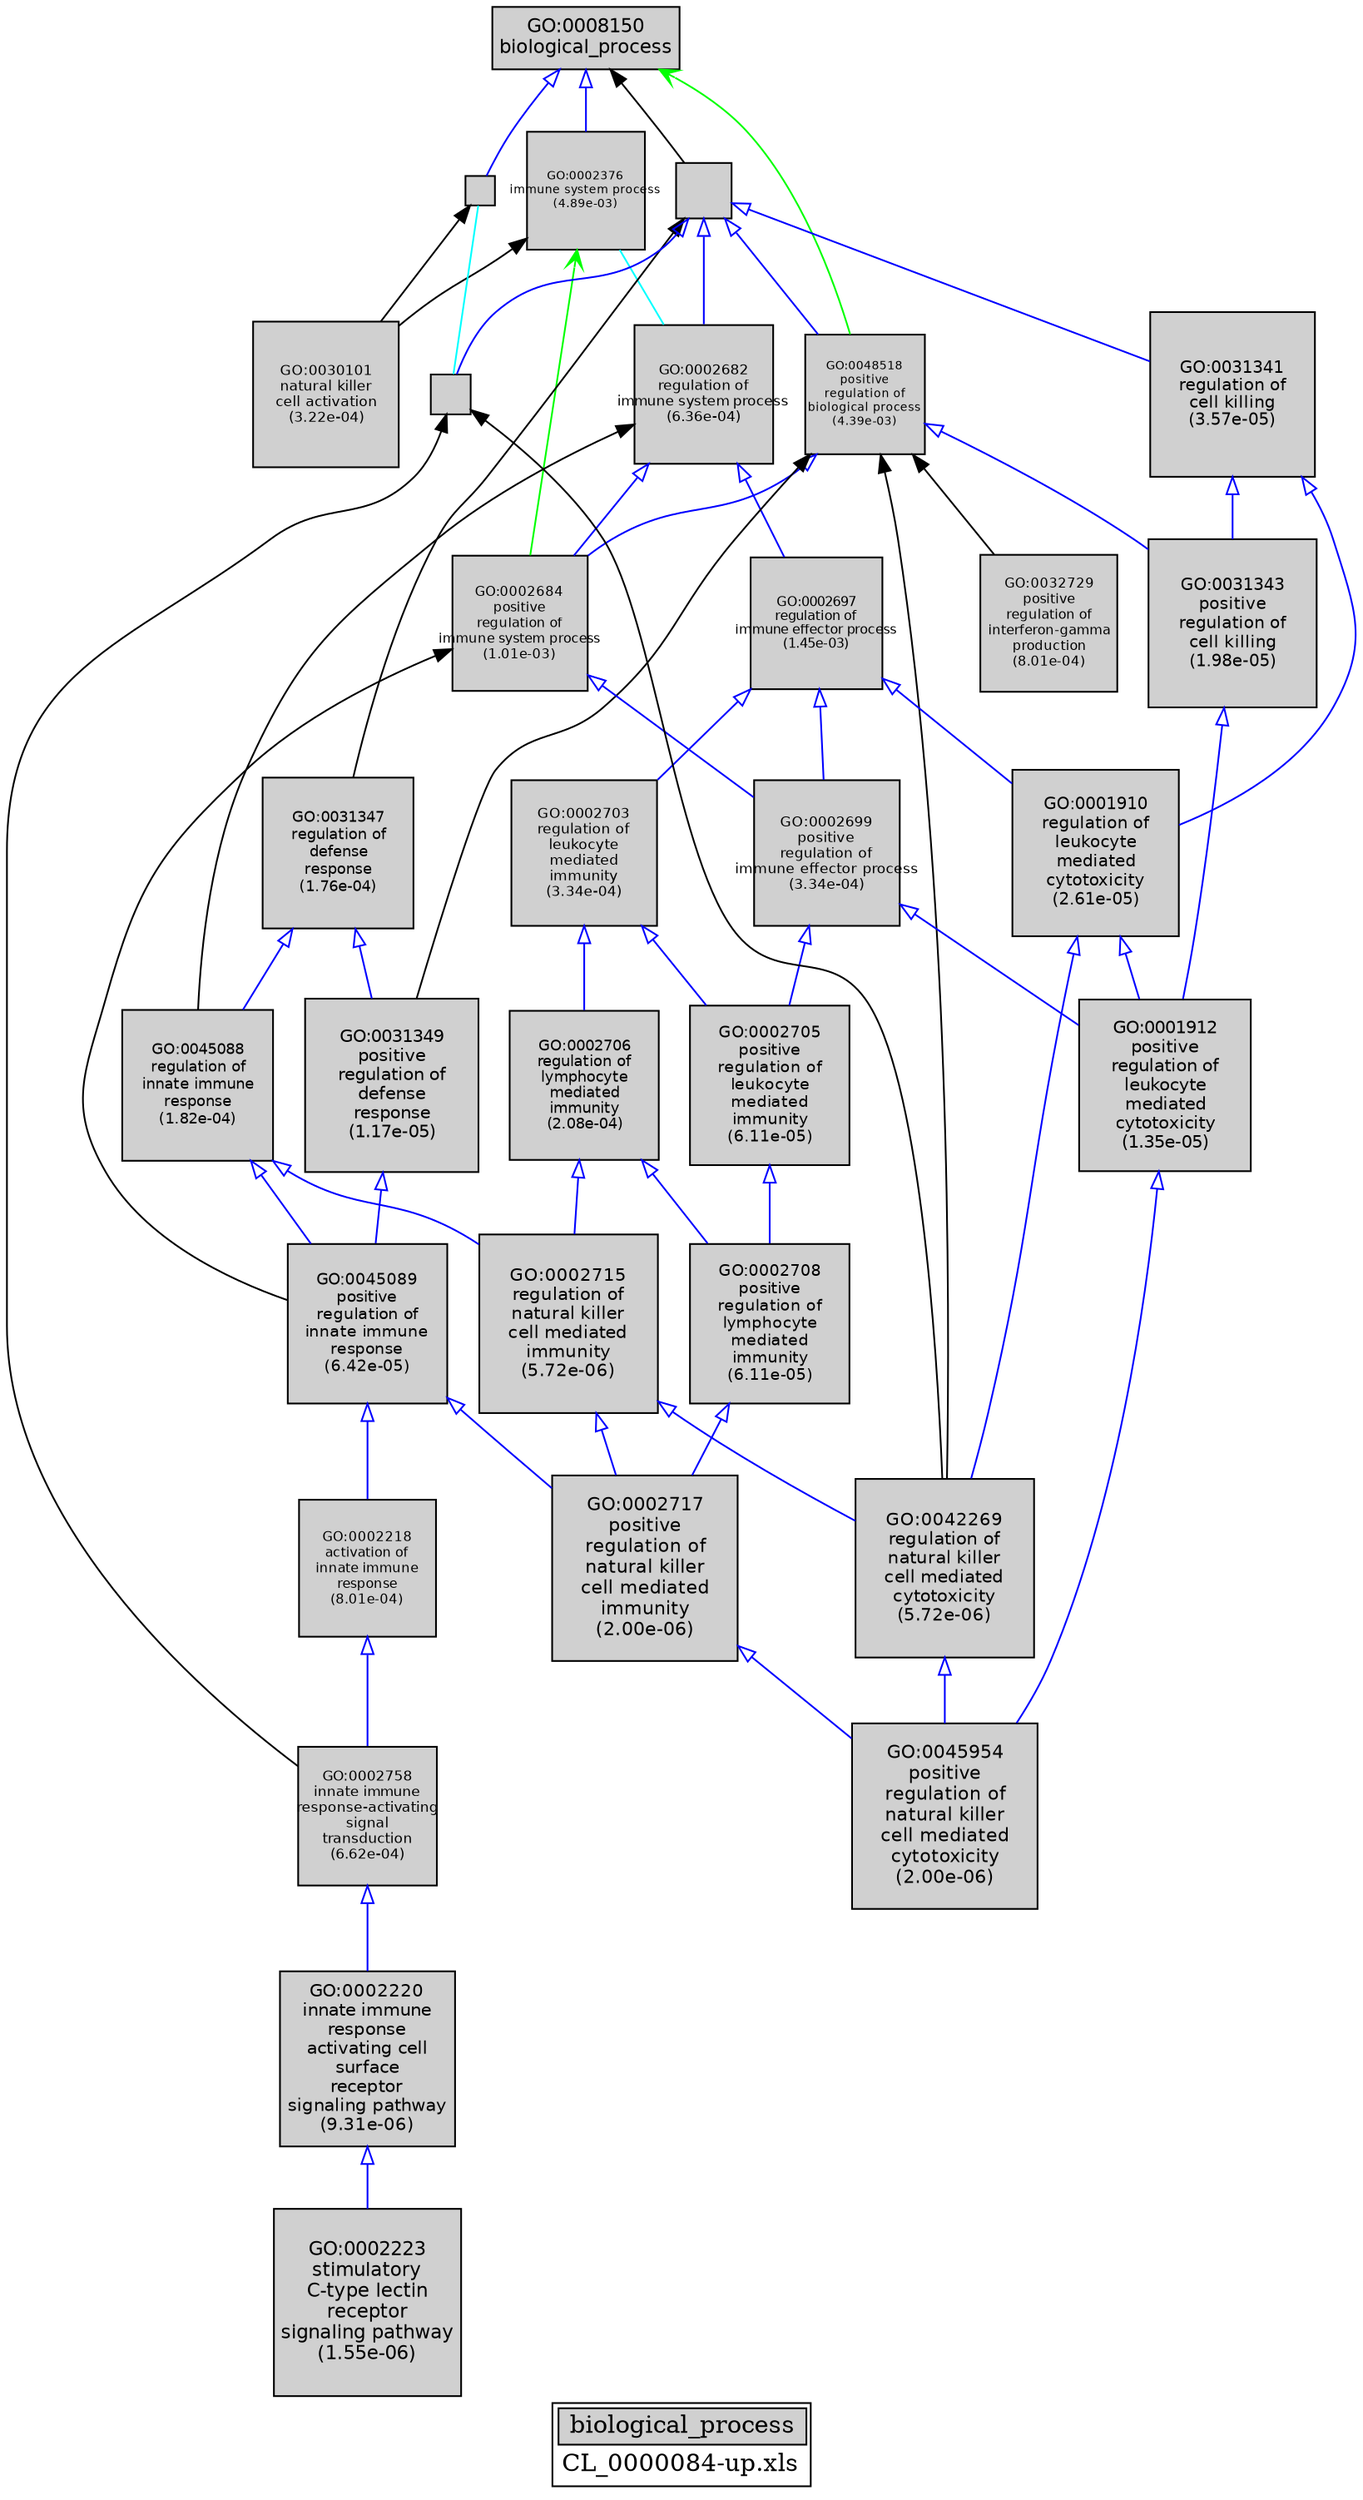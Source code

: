 digraph "biological_process" {
graph [ bgcolor = "#FFFFFF", label = <<TABLE COLOR="black" BGCOLOR="white"><TR><TD COLSPAN="2" BGCOLOR="#D0D0D0"><FONT COLOR="black">biological_process</FONT></TD></TR><TR><TD BORDER="0">CL_0000084-up.xls</TD></TR></TABLE>> ];
node [ fontname = "Helvetica" ];

subgraph "nodes" {

node [ style = "filled", fixedsize = "true", width = 1, shape = "box", fontsize = 9, fillcolor = "#D0D0D0", fontcolor = "black", color = "black" ];

"GO:0031341" [ URL = "#GO:0031341", label = <<TABLE BORDER="0"><TR><TD>GO:0031341<BR/>regulation of<BR/>cell killing<BR/>(3.57e-05)</TD></TR></TABLE>>, width = 1.31346934595, shape = "box", fontsize = 9.45697929086, height = 1.31346934595 ];
"GO:0031343" [ URL = "#GO:0031343", label = <<TABLE BORDER="0"><TR><TD>GO:0031343<BR/>positive<BR/>regulation of<BR/>cell killing<BR/>(1.98e-05)</TD></TR></TABLE>>, width = 1.35045294182, shape = "box", fontsize = 9.72326118111, height = 1.35045294182 ];
"GO:0031347" [ URL = "#GO:0031347", label = <<TABLE BORDER="0"><TR><TD>GO:0031347<BR/>regulation of<BR/>defense<BR/>response<BR/>(1.76e-04)</TD></TR></TABLE>>, width = 1.20757716119, shape = "box", fontsize = 8.69455556057, height = 1.20757716119 ];
"GO:0002223" [ URL = "#GO:0002223", label = <<TABLE BORDER="0"><TR><TD>GO:0002223<BR/>stimulatory<BR/>C-type lectin<BR/>receptor<BR/>signaling pathway<BR/>(1.55e-06)</TD></TR></TABLE>>, width = 1.5, shape = "box", fontsize = 10.8, height = 1.5 ];
"GO:0002703" [ URL = "#GO:0002703", label = <<TABLE BORDER="0"><TR><TD>GO:0002703<BR/>regulation of<BR/>leukocyte<BR/>mediated<BR/>immunity<BR/>(3.34e-04)</TD></TR></TABLE>>, width = 1.16216154832, shape = "box", fontsize = 8.36756314791, height = 1.16216154832 ];
"GO:0030101" [ URL = "#GO:0030101", label = <<TABLE BORDER="0"><TR><TD>GO:0030101<BR/>natural killer<BR/>cell activation<BR/>(3.22e-04)</TD></TR></TABLE>>, width = 1.16486365908, shape = "box", fontsize = 8.38701834535, height = 1.16486365908 ];
"GO:0002706" [ URL = "#GO:0002706", label = <<TABLE BORDER="0"><TR><TD>GO:0002706<BR/>regulation of<BR/>lymphocyte<BR/>mediated<BR/>immunity<BR/>(2.08e-04)</TD></TR></TABLE>>, width = 1.19575734657, shape = "box", fontsize = 8.60945289534, height = 1.19575734657 ];
"GO:0002708" [ URL = "#GO:0002708", label = <<TABLE BORDER="0"><TR><TD>GO:0002708<BR/>positive<BR/>regulation of<BR/>lymphocyte<BR/>mediated<BR/>immunity<BR/>(6.11e-05)</TD></TR></TABLE>>, width = 1.27864457705, shape = "box", fontsize = 9.20624095478, height = 1.27864457705 ];
"GO:0002715" [ URL = "#GO:0002715", label = <<TABLE BORDER="0"><TR><TD>GO:0002715<BR/>regulation of<BR/>natural killer<BR/>cell mediated<BR/>immunity<BR/>(5.72e-06)</TD></TR></TABLE>>, width = 1.42542640014, shape = "box", fontsize = 10.263070081, height = 1.42542640014 ];
"GO:0002717" [ URL = "#GO:0002717", label = <<TABLE BORDER="0"><TR><TD>GO:0002717<BR/>positive<BR/>regulation of<BR/>natural killer<BR/>cell mediated<BR/>immunity<BR/>(2.00e-06)</TD></TR></TABLE>>, width = 1.4857810054, shape = "box", fontsize = 10.6976232389, height = 1.4857810054 ];
"GO:0002376" [ URL = "#GO:0002376", label = <<TABLE BORDER="0"><TR><TD>GO:0002376<BR/>immune system process<BR/>(4.89e-03)</TD></TR></TABLE>>, width = 0.949205234834, shape = "box", fontsize = 6.83427769081, height = 0.949205234834 ];
"GO:0001910" [ URL = "#GO:0001910", label = <<TABLE BORDER="0"><TR><TD>GO:0001910<BR/>regulation of<BR/>leukocyte<BR/>mediated<BR/>cytotoxicity<BR/>(2.61e-05)</TD></TR></TABLE>>, width = 1.33322035735, shape = "box", fontsize = 9.59918657294, height = 1.33322035735 ];
"GO:0002218" [ URL = "#GO:0002218", label = <<TABLE BORDER="0"><TR><TD>GO:0002218<BR/>activation of<BR/>innate immune<BR/>response<BR/>(8.01e-04)</TD></TR></TABLE>>, width = 1.09728238169, shape = "box", fontsize = 7.90043314818, height = 1.09728238169 ];
"GO:0042269" [ URL = "#GO:0042269", label = <<TABLE BORDER="0"><TR><TD>GO:0042269<BR/>regulation of<BR/>natural killer<BR/>cell mediated<BR/>cytotoxicity<BR/>(5.72e-06)</TD></TR></TABLE>>, width = 1.42542640014, shape = "box", fontsize = 10.263070081, height = 1.42542640014 ];
"GO:0045089" [ URL = "#GO:0045089", label = <<TABLE BORDER="0"><TR><TD>GO:0045089<BR/>positive<BR/>regulation of<BR/>innate immune<BR/>response<BR/>(6.42e-05)</TD></TR></TABLE>>, width = 1.27544544514, shape = "box", fontsize = 9.18320720501, height = 1.27544544514 ];
"GO:0001912" [ URL = "#GO:0001912", label = <<TABLE BORDER="0"><TR><TD>GO:0001912<BR/>positive<BR/>regulation of<BR/>leukocyte<BR/>mediated<BR/>cytotoxicity<BR/>(1.35e-05)</TD></TR></TABLE>>, width = 1.37419731324, shape = "box", fontsize = 9.89422065532, height = 1.37419731324 ];
"GO:0009987" [ URL = "#GO:0009987", label = "", width = 0.235112158108, shape = "box", height = 0.235112158108 ];
"GO:0002682" [ URL = "#GO:0002682", label = <<TABLE BORDER="0"><TR><TD>GO:0002682<BR/>regulation of<BR/>immune system process<BR/>(6.36e-04)</TD></TR></TABLE>>, width = 1.11481813529, shape = "box", fontsize = 8.02669057409, height = 1.11481813529 ];
"GO:0048518" [ URL = "#GO:0048518", label = <<TABLE BORDER="0"><TR><TD>GO:0048518<BR/>positive<BR/>regulation of<BR/>biological process<BR/>(4.39e-03)</TD></TR></TABLE>>, width = 0.958686219153, shape = "box", fontsize = 6.9025407779, height = 0.958686219153 ];
"GO:0045954" [ URL = "#GO:0045954", label = <<TABLE BORDER="0"><TR><TD>GO:0045954<BR/>positive<BR/>regulation of<BR/>natural killer<BR/>cell mediated<BR/>cytotoxicity<BR/>(2.00e-06)</TD></TR></TABLE>>, width = 1.4857810054, shape = "box", fontsize = 10.6976232389, height = 1.4857810054 ];
"GO:0045088" [ URL = "#GO:0045088", label = <<TABLE BORDER="0"><TR><TD>GO:0045088<BR/>regulation of<BR/>innate immune<BR/>response<BR/>(1.82e-04)</TD></TR></TABLE>>, width = 1.20494006106, shape = "box", fontsize = 8.67556843966, height = 1.20494006106 ];
"GO:0002699" [ URL = "#GO:0002699", label = <<TABLE BORDER="0"><TR><TD>GO:0002699<BR/>positive<BR/>regulation of<BR/>immune effector process<BR/>(3.34e-04)</TD></TR></TABLE>>, width = 1.16216154832, shape = "box", fontsize = 8.36756314791, height = 1.16216154832 ];
"GO:0002758" [ URL = "#GO:0002758", label = <<TABLE BORDER="0"><TR><TD>GO:0002758<BR/>innate immune<BR/>response-activating<BR/>signal<BR/>transduction<BR/>(6.62e-04)</TD></TR></TABLE>>, width = 1.11179767766, shape = "box", fontsize = 8.00494327919, height = 1.11179767766 ];
"GO:0002684" [ URL = "#GO:0002684", label = <<TABLE BORDER="0"><TR><TD>GO:0002684<BR/>positive<BR/>regulation of<BR/>immune system process<BR/>(1.01e-03)</TD></TR></TABLE>>, width = 1.07943128074, shape = "box", fontsize = 7.77190522134, height = 1.07943128074 ];
"GO:0002705" [ URL = "#GO:0002705", label = <<TABLE BORDER="0"><TR><TD>GO:0002705<BR/>positive<BR/>regulation of<BR/>leukocyte<BR/>mediated<BR/>immunity<BR/>(6.11e-05)</TD></TR></TABLE>>, width = 1.27864457705, shape = "box", fontsize = 9.20624095478, height = 1.27864457705 ];
"GO:0031349" [ URL = "#GO:0031349", label = <<TABLE BORDER="0"><TR><TD>GO:0031349<BR/>positive<BR/>regulation of<BR/>defense<BR/>response<BR/>(1.17e-05)</TD></TR></TABLE>>, width = 1.38259136333, shape = "box", fontsize = 9.95465781597, height = 1.38259136333 ];
"GO:0002697" [ URL = "#GO:0002697", label = <<TABLE BORDER="0"><TR><TD>GO:0002697<BR/>regulation of<BR/>immune effector process<BR/>(1.45e-03)</TD></TR></TABLE>>, width = 1.05095909554, shape = "box", fontsize = 7.56690548785, height = 1.05095909554 ];
"GO:0050794" [ URL = "#GO:0050794", label = "", width = 0.325539300591, shape = "box", height = 0.325539300591 ];
"GO:0008150" [ URL = "#GO:0008150", label = <<TABLE BORDER="0"><TR><TD>GO:0008150<BR/>biological_process</TD></TR></TABLE>>, width = 1.5, shape = "box", fontsize = 10.8 ];
"GO:0032729" [ URL = "#GO:0032729", label = <<TABLE BORDER="0"><TR><TD>GO:0032729<BR/>positive<BR/>regulation of<BR/>interferon-gamma<BR/>production<BR/>(8.01e-04)</TD></TR></TABLE>>, width = 1.09728238169, shape = "box", fontsize = 7.90043314818, height = 1.09728238169 ];
"GO:0002220" [ URL = "#GO:0002220", label = <<TABLE BORDER="0"><TR><TD>GO:0002220<BR/>innate immune<BR/>response<BR/>activating cell<BR/>surface<BR/>receptor<BR/>signaling pathway<BR/>(9.31e-06)</TD></TR></TABLE>>, width = 1.39648682672, shape = "box", fontsize = 10.0547051524, height = 1.39648682672 ];
"GO:0050789" [ URL = "#GO:0050789", label = "", width = 0.445945539244, shape = "box", height = 0.445945539244 ];
}
subgraph "edges" {


edge [ dir = "back", weight = 1 ];
subgraph "regulates" {


edge [ color = "cyan", arrowtail = "none" ];
subgraph "positive" {


edge [ color = "green", arrowtail = "vee" ];
"GO:0008150" -> "GO:0048518";
"GO:0002376" -> "GO:0002684";
}
subgraph "negative" {


edge [ color = "red", arrowtail = "tee" ];
}
"GO:0002376" -> "GO:0002682";
"GO:0009987" -> "GO:0050794";
}
subgraph "part_of" {


edge [ color = "purple", arrowtail = "diamond", weight = 2.5 ];
}
subgraph "is_a" {


edge [ color = "blue", arrowtail = "empty", weight = 5.0 ];
"GO:0002706" -> "GO:0002708";
"GO:0002699" -> "GO:0001912";
"GO:0050789" -> "GO:0050794";
"GO:0002699" -> "GO:0002705";
"GO:0002708" -> "GO:0002717";
"GO:0001910" -> "GO:0042269";
"GO:0002758" -> "GO:0002220";
"GO:0002697" -> "GO:0002699";
"GO:0031341" -> "GO:0031343";
"GO:0002703" -> "GO:0002705";
"GO:0002715" -> "GO:0042269";
"GO:0002715" -> "GO:0002717";
"GO:0045088" -> "GO:0045089";
"GO:0002706" -> "GO:0002715";
"GO:0002705" -> "GO:0002708";
"GO:0045088" -> "GO:0002715";
"GO:0050789" -> "GO:0031341";
"GO:0050789" -> "GO:0002682";
"GO:0002703" -> "GO:0002706";
"GO:0002697" -> "GO:0002703";
"GO:0045089" -> "GO:0002717";
"GO:0031347" -> "GO:0045088";
"GO:0048518" -> "GO:0031343";
"GO:0031349" -> "GO:0045089";
"GO:0031347" -> "GO:0031349";
"GO:0008150" -> "GO:0002376";
"GO:0001910" -> "GO:0001912";
"GO:0001912" -> "GO:0045954";
"GO:0042269" -> "GO:0045954";
"GO:0045089" -> "GO:0002218";
"GO:0002697" -> "GO:0001910";
"GO:0002684" -> "GO:0002699";
"GO:0008150" -> "GO:0009987";
"GO:0002220" -> "GO:0002223";
"GO:0002682" -> "GO:0002697";
"GO:0048518" -> "GO:0002684";
"GO:0031343" -> "GO:0001912";
"GO:0050789" -> "GO:0048518";
"GO:0002717" -> "GO:0045954";
"GO:0031341" -> "GO:0001910";
"GO:0002218" -> "GO:0002758";
"GO:0002682" -> "GO:0002684";
}
"GO:0002682" -> "GO:0045088";
"GO:0002684" -> "GO:0045089";
"GO:0048518" -> "GO:0032729";
"GO:0008150" -> "GO:0050789";
"GO:0050789" -> "GO:0031347";
"GO:0009987" -> "GO:0030101";
"GO:0050794" -> "GO:0002758";
"GO:0050794" -> "GO:0042269";
"GO:0048518" -> "GO:0031349";
"GO:0002376" -> "GO:0030101";
"GO:0048518" -> "GO:0042269";
}
}

